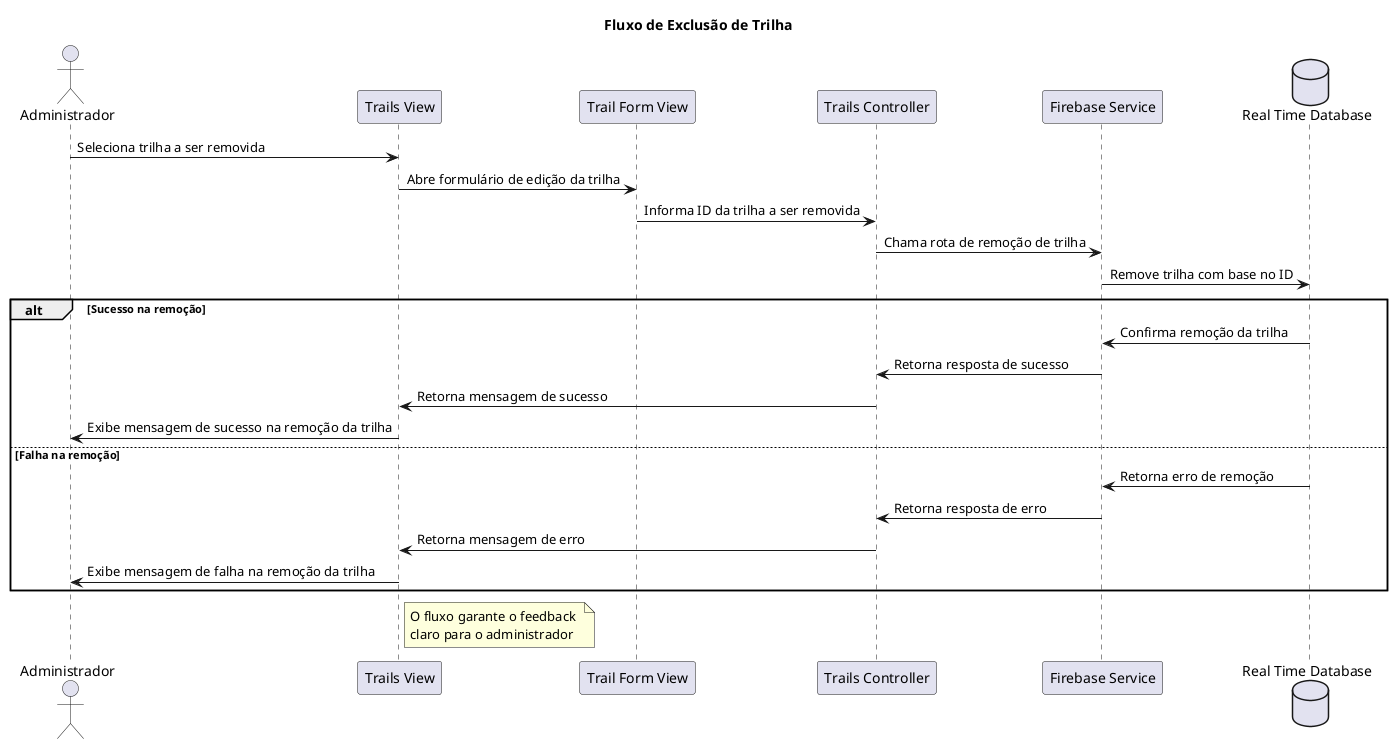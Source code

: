 @startuml pe_na_pedra_sequence_diagram_3

title Fluxo de Exclusão de Trilha

actor Administrador as adm

participant "Trails View" as trailsView
participant "Trail Form View" as trailFormView
participant "Trails Controller" as trailsController
participant "Firebase Service" as firebase
database "Real Time Database" as realTimeDatabase

adm -> trailsView : Seleciona trilha a ser removida
trailsView -> trailFormView : Abre formulário de edição da trilha
trailFormView -> trailsController : Informa ID da trilha a ser removida
trailsController -> firebase : Chama rota de remoção de trilha
firebase -> realTimeDatabase : Remove trilha com base no ID

alt Sucesso na remoção
  realTimeDatabase -> firebase: Confirma remoção da trilha
  firebase -> trailsController : Retorna resposta de sucesso
  trailsController -> trailsView : Retorna mensagem de sucesso
  trailsView -> adm : Exibe mensagem de sucesso na remoção da trilha
else Falha na remoção
  realTimeDatabase -> firebase : Retorna erro de remoção
  firebase -> trailsController : Retorna resposta de erro
  trailsController -> trailsView : Retorna mensagem de erro
  trailsView -> adm : Exibe mensagem de falha na remoção da trilha
end

note right of trailsView
  O fluxo garante o feedback 
  claro para o administrador
end note

@enduml
